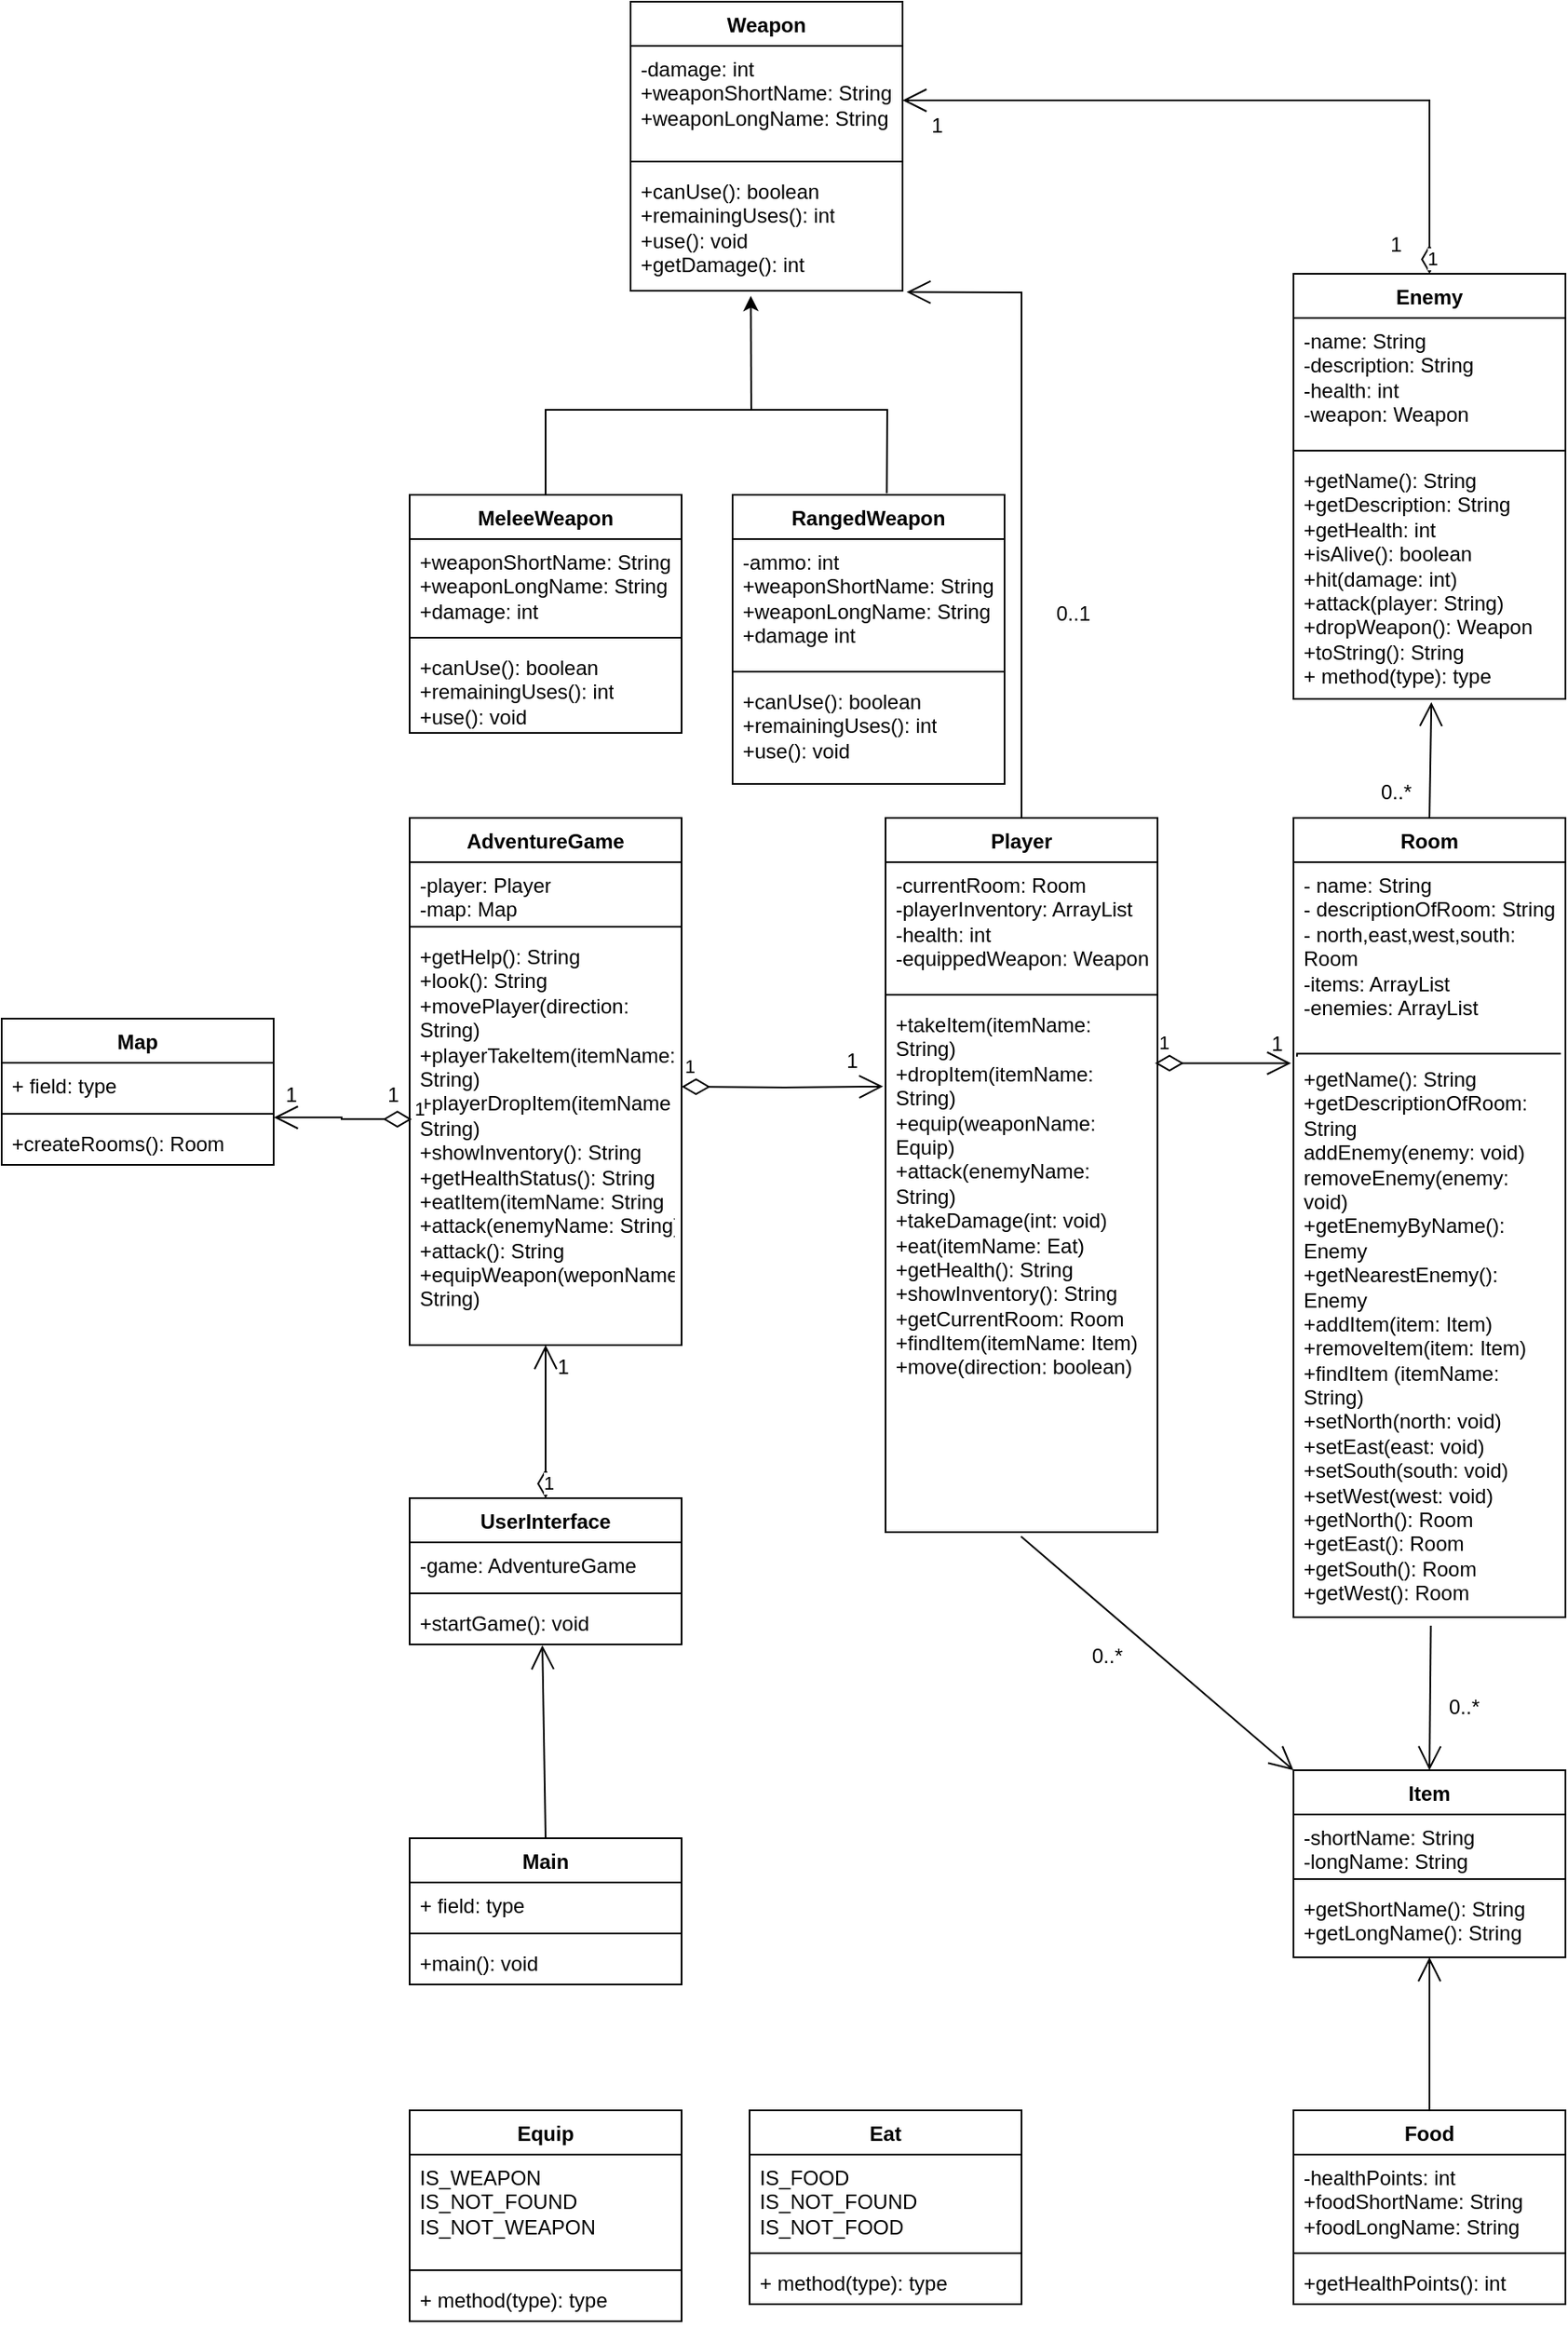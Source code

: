 <mxfile version="24.7.17">
  <diagram id="C5RBs43oDa-KdzZeNtuy" name="Page-1">
    <mxGraphModel dx="2227" dy="1922" grid="1" gridSize="10" guides="1" tooltips="1" connect="1" arrows="1" fold="1" page="1" pageScale="1" pageWidth="827" pageHeight="1169" math="0" shadow="0">
      <root>
        <mxCell id="WIyWlLk6GJQsqaUBKTNV-0" />
        <mxCell id="WIyWlLk6GJQsqaUBKTNV-1" parent="WIyWlLk6GJQsqaUBKTNV-0" />
        <mxCell id="xr-yjnaQC8I_60kMwEoU-0" value="AdventureGame" style="swimlane;fontStyle=1;align=center;verticalAlign=top;childLayout=stackLayout;horizontal=1;startSize=26;horizontalStack=0;resizeParent=1;resizeParentMax=0;resizeLast=0;collapsible=1;marginBottom=0;whiteSpace=wrap;html=1;" vertex="1" parent="WIyWlLk6GJQsqaUBKTNV-1">
          <mxGeometry x="80" y="360" width="160" height="310" as="geometry" />
        </mxCell>
        <mxCell id="xr-yjnaQC8I_60kMwEoU-1" value="-player: Player&lt;div&gt;-map: Map&lt;/div&gt;" style="text;strokeColor=none;fillColor=none;align=left;verticalAlign=top;spacingLeft=4;spacingRight=4;overflow=hidden;rotatable=0;points=[[0,0.5],[1,0.5]];portConstraint=eastwest;whiteSpace=wrap;html=1;" vertex="1" parent="xr-yjnaQC8I_60kMwEoU-0">
          <mxGeometry y="26" width="160" height="34" as="geometry" />
        </mxCell>
        <mxCell id="xr-yjnaQC8I_60kMwEoU-2" value="" style="line;strokeWidth=1;fillColor=none;align=left;verticalAlign=middle;spacingTop=-1;spacingLeft=3;spacingRight=3;rotatable=0;labelPosition=right;points=[];portConstraint=eastwest;strokeColor=inherit;" vertex="1" parent="xr-yjnaQC8I_60kMwEoU-0">
          <mxGeometry y="60" width="160" height="8" as="geometry" />
        </mxCell>
        <mxCell id="xr-yjnaQC8I_60kMwEoU-3" value="+getHelp(): String&lt;div&gt;+look(): String&lt;/div&gt;&lt;div&gt;+movePlayer(direction: String)&lt;/div&gt;&lt;div&gt;+playerTakeItem(itemName: String)&lt;/div&gt;&lt;div&gt;+playerDropItem(itemName String)&lt;/div&gt;&lt;div&gt;+showInventory(): String&lt;/div&gt;&lt;div&gt;+getHealthStatus(): String&lt;/div&gt;&lt;div&gt;+eatItem(itemName: String&lt;/div&gt;&lt;div&gt;+attack(enemyName: String)&lt;/div&gt;&lt;div&gt;+attack(): String&lt;/div&gt;&lt;div&gt;+equipWeapon(weponName: String)&lt;/div&gt;" style="text;strokeColor=none;fillColor=none;align=left;verticalAlign=top;spacingLeft=4;spacingRight=4;overflow=hidden;rotatable=0;points=[[0,0.5],[1,0.5]];portConstraint=eastwest;whiteSpace=wrap;html=1;" vertex="1" parent="xr-yjnaQC8I_60kMwEoU-0">
          <mxGeometry y="68" width="160" height="242" as="geometry" />
        </mxCell>
        <mxCell id="xr-yjnaQC8I_60kMwEoU-4" value="Player" style="swimlane;fontStyle=1;align=center;verticalAlign=top;childLayout=stackLayout;horizontal=1;startSize=26;horizontalStack=0;resizeParent=1;resizeParentMax=0;resizeLast=0;collapsible=1;marginBottom=0;whiteSpace=wrap;html=1;" vertex="1" parent="WIyWlLk6GJQsqaUBKTNV-1">
          <mxGeometry x="360" y="360" width="160" height="420" as="geometry" />
        </mxCell>
        <mxCell id="xr-yjnaQC8I_60kMwEoU-5" value="-currentRoom: Room&lt;div&gt;-playerInventory: ArrayList&lt;/div&gt;&lt;div&gt;-health: int&lt;/div&gt;&lt;div&gt;-equippedWeapon: Weapon&lt;/div&gt;" style="text;strokeColor=none;fillColor=none;align=left;verticalAlign=top;spacingLeft=4;spacingRight=4;overflow=hidden;rotatable=0;points=[[0,0.5],[1,0.5]];portConstraint=eastwest;whiteSpace=wrap;html=1;" vertex="1" parent="xr-yjnaQC8I_60kMwEoU-4">
          <mxGeometry y="26" width="160" height="74" as="geometry" />
        </mxCell>
        <mxCell id="xr-yjnaQC8I_60kMwEoU-6" value="" style="line;strokeWidth=1;fillColor=none;align=left;verticalAlign=middle;spacingTop=-1;spacingLeft=3;spacingRight=3;rotatable=0;labelPosition=right;points=[];portConstraint=eastwest;strokeColor=inherit;" vertex="1" parent="xr-yjnaQC8I_60kMwEoU-4">
          <mxGeometry y="100" width="160" height="8" as="geometry" />
        </mxCell>
        <mxCell id="xr-yjnaQC8I_60kMwEoU-7" value="+takeItem(itemName: String)&lt;div&gt;+dropItem(itemName: String)&lt;/div&gt;&lt;div&gt;+equip(weaponName: Equip)&lt;/div&gt;&lt;div&gt;+attack(enemyName: String)&lt;/div&gt;&lt;div&gt;+takeDamage(int: void)&lt;/div&gt;&lt;div&gt;+eat(itemName: Eat)&lt;/div&gt;&lt;div&gt;+getHealth(): String&lt;/div&gt;&lt;div&gt;+showInventory(): String&lt;/div&gt;&lt;div&gt;+getCurrentRoom: Room&lt;/div&gt;&lt;div&gt;+findItem(itemName: Item)&lt;/div&gt;&lt;div&gt;+move(direction: boolean)&lt;/div&gt;&lt;div&gt;&lt;br&gt;&lt;/div&gt;" style="text;strokeColor=none;fillColor=none;align=left;verticalAlign=top;spacingLeft=4;spacingRight=4;overflow=hidden;rotatable=0;points=[[0,0.5],[1,0.5]];portConstraint=eastwest;whiteSpace=wrap;html=1;" vertex="1" parent="xr-yjnaQC8I_60kMwEoU-4">
          <mxGeometry y="108" width="160" height="312" as="geometry" />
        </mxCell>
        <mxCell id="xr-yjnaQC8I_60kMwEoU-9" value="Room" style="swimlane;fontStyle=1;align=center;verticalAlign=top;childLayout=stackLayout;horizontal=1;startSize=26;horizontalStack=0;resizeParent=1;resizeParentMax=0;resizeLast=0;collapsible=1;marginBottom=0;whiteSpace=wrap;html=1;" vertex="1" parent="WIyWlLk6GJQsqaUBKTNV-1">
          <mxGeometry x="600" y="360" width="160" height="470" as="geometry" />
        </mxCell>
        <mxCell id="xr-yjnaQC8I_60kMwEoU-10" value="&lt;div&gt;- name: String&lt;/div&gt;&lt;div&gt;- descriptionOfRoom: String&lt;/div&gt;&lt;div&gt;- north,east,west,south: Room&lt;/div&gt;&lt;div&gt;-items: ArrayList&lt;/div&gt;&lt;div&gt;-enemies: ArrayList&lt;/div&gt;" style="text;strokeColor=none;fillColor=none;align=left;verticalAlign=top;spacingLeft=4;spacingRight=4;overflow=hidden;rotatable=0;points=[[0,0.5],[1,0.5]];portConstraint=eastwest;whiteSpace=wrap;html=1;" vertex="1" parent="xr-yjnaQC8I_60kMwEoU-9">
          <mxGeometry y="26" width="160" height="114" as="geometry" />
        </mxCell>
        <mxCell id="xr-yjnaQC8I_60kMwEoU-11" value="" style="line;strokeWidth=1;fillColor=none;align=left;verticalAlign=middle;spacingTop=-1;spacingLeft=3;spacingRight=3;rotatable=0;labelPosition=right;points=[];portConstraint=eastwest;strokeColor=inherit;" vertex="1" parent="xr-yjnaQC8I_60kMwEoU-9">
          <mxGeometry y="140" width="160" as="geometry" />
        </mxCell>
        <mxCell id="xr-yjnaQC8I_60kMwEoU-12" value="&lt;div&gt;+getName(): String&lt;/div&gt;&lt;div&gt;+getDescriptionOfRoom: String&lt;/div&gt;&lt;div&gt;addEnemy(enemy: void)&lt;/div&gt;&lt;div&gt;removeEnemy(enemy: void)&lt;/div&gt;&lt;div&gt;+getEnemyByName(): Enemy&lt;/div&gt;&lt;div&gt;+getNearestEnemy(): Enemy&lt;/div&gt;&lt;div&gt;+addItem(item: Item)&lt;/div&gt;&lt;div&gt;+removeItem(item: Item)&lt;/div&gt;&lt;div&gt;+findItem (itemName: String)&lt;/div&gt;&lt;div&gt;+setNorth(north: void)&lt;/div&gt;&lt;div&gt;+setEast(east: void)&lt;/div&gt;&lt;div&gt;+setSouth(south: void)&lt;/div&gt;&lt;div&gt;+setWest(west: void)&lt;/div&gt;&lt;div&gt;+getNorth(): Room&lt;/div&gt;&lt;div&gt;+getEast(): Room&lt;/div&gt;&lt;div&gt;+getSouth(): Room&lt;/div&gt;&lt;div&gt;+getWest(): Room&lt;/div&gt;" style="text;strokeColor=none;fillColor=none;align=left;verticalAlign=top;spacingLeft=4;spacingRight=4;overflow=hidden;rotatable=0;points=[[0,0.5],[1,0.5]];portConstraint=eastwest;whiteSpace=wrap;html=1;" vertex="1" parent="xr-yjnaQC8I_60kMwEoU-9">
          <mxGeometry y="140" width="160" height="330" as="geometry" />
        </mxCell>
        <mxCell id="xr-yjnaQC8I_60kMwEoU-14" value="" style="endArrow=none;html=1;edgeStyle=orthogonalEdgeStyle;rounded=0;entryX=0.983;entryY=0.988;entryDx=0;entryDy=0;entryPerimeter=0;exitX=0.013;exitY=0.001;exitDx=0;exitDy=0;exitPerimeter=0;" edge="1" parent="xr-yjnaQC8I_60kMwEoU-9" source="xr-yjnaQC8I_60kMwEoU-12" target="xr-yjnaQC8I_60kMwEoU-10">
          <mxGeometry relative="1" as="geometry">
            <mxPoint x="-50" y="190" as="sourcePoint" />
            <mxPoint x="110" y="190" as="targetPoint" />
            <Array as="points">
              <mxPoint x="2" y="139" />
            </Array>
          </mxGeometry>
        </mxCell>
        <mxCell id="xr-yjnaQC8I_60kMwEoU-17" value="Enemy" style="swimlane;fontStyle=1;align=center;verticalAlign=top;childLayout=stackLayout;horizontal=1;startSize=26;horizontalStack=0;resizeParent=1;resizeParentMax=0;resizeLast=0;collapsible=1;marginBottom=0;whiteSpace=wrap;html=1;" vertex="1" parent="WIyWlLk6GJQsqaUBKTNV-1">
          <mxGeometry x="600" y="40" width="160" height="250" as="geometry" />
        </mxCell>
        <mxCell id="xr-yjnaQC8I_60kMwEoU-18" value="&lt;div&gt;-name: String&lt;/div&gt;&lt;div&gt;-description: String&lt;/div&gt;&lt;div&gt;-health: int&lt;/div&gt;&lt;div&gt;-weapon: Weapon&lt;/div&gt;" style="text;strokeColor=none;fillColor=none;align=left;verticalAlign=top;spacingLeft=4;spacingRight=4;overflow=hidden;rotatable=0;points=[[0,0.5],[1,0.5]];portConstraint=eastwest;whiteSpace=wrap;html=1;" vertex="1" parent="xr-yjnaQC8I_60kMwEoU-17">
          <mxGeometry y="26" width="160" height="74" as="geometry" />
        </mxCell>
        <mxCell id="xr-yjnaQC8I_60kMwEoU-19" value="" style="line;strokeWidth=1;fillColor=none;align=left;verticalAlign=middle;spacingTop=-1;spacingLeft=3;spacingRight=3;rotatable=0;labelPosition=right;points=[];portConstraint=eastwest;strokeColor=inherit;" vertex="1" parent="xr-yjnaQC8I_60kMwEoU-17">
          <mxGeometry y="100" width="160" height="8" as="geometry" />
        </mxCell>
        <mxCell id="xr-yjnaQC8I_60kMwEoU-20" value="&lt;div&gt;+getName(): String&lt;/div&gt;&lt;div&gt;+getDescription: String&lt;/div&gt;&lt;div&gt;+getHealth: int&lt;/div&gt;&lt;div&gt;+isAlive(): boolean&lt;/div&gt;&lt;div&gt;+hit(damage: int)&lt;/div&gt;&lt;div&gt;+attack(player: String)&lt;/div&gt;&lt;div&gt;+dropWeapon(): Weapon&lt;/div&gt;&lt;div&gt;+toString(): String&lt;/div&gt;+ method(type): type" style="text;strokeColor=none;fillColor=none;align=left;verticalAlign=top;spacingLeft=4;spacingRight=4;overflow=hidden;rotatable=0;points=[[0,0.5],[1,0.5]];portConstraint=eastwest;whiteSpace=wrap;html=1;" vertex="1" parent="xr-yjnaQC8I_60kMwEoU-17">
          <mxGeometry y="108" width="160" height="142" as="geometry" />
        </mxCell>
        <mxCell id="xr-yjnaQC8I_60kMwEoU-21" value="Weapon" style="swimlane;fontStyle=1;align=center;verticalAlign=top;childLayout=stackLayout;horizontal=1;startSize=26;horizontalStack=0;resizeParent=1;resizeParentMax=0;resizeLast=0;collapsible=1;marginBottom=0;whiteSpace=wrap;html=1;" vertex="1" parent="WIyWlLk6GJQsqaUBKTNV-1">
          <mxGeometry x="210" y="-120" width="160" height="170" as="geometry" />
        </mxCell>
        <mxCell id="xr-yjnaQC8I_60kMwEoU-22" value="&lt;div&gt;-damage: int&lt;/div&gt;&lt;div&gt;+weaponShortName: String&lt;/div&gt;&lt;div&gt;+weaponLongName: String&lt;/div&gt;" style="text;strokeColor=none;fillColor=none;align=left;verticalAlign=top;spacingLeft=4;spacingRight=4;overflow=hidden;rotatable=0;points=[[0,0.5],[1,0.5]];portConstraint=eastwest;whiteSpace=wrap;html=1;" vertex="1" parent="xr-yjnaQC8I_60kMwEoU-21">
          <mxGeometry y="26" width="160" height="64" as="geometry" />
        </mxCell>
        <mxCell id="xr-yjnaQC8I_60kMwEoU-23" value="" style="line;strokeWidth=1;fillColor=none;align=left;verticalAlign=middle;spacingTop=-1;spacingLeft=3;spacingRight=3;rotatable=0;labelPosition=right;points=[];portConstraint=eastwest;strokeColor=inherit;" vertex="1" parent="xr-yjnaQC8I_60kMwEoU-21">
          <mxGeometry y="90" width="160" height="8" as="geometry" />
        </mxCell>
        <mxCell id="xr-yjnaQC8I_60kMwEoU-24" value="&lt;div&gt;+canUse(): boolean&lt;/div&gt;&lt;div&gt;+remainingUses(): int&lt;/div&gt;&lt;div&gt;+use(): void&lt;/div&gt;&lt;div&gt;+getDamage(): int&lt;/div&gt;" style="text;strokeColor=none;fillColor=none;align=left;verticalAlign=top;spacingLeft=4;spacingRight=4;overflow=hidden;rotatable=0;points=[[0,0.5],[1,0.5]];portConstraint=eastwest;whiteSpace=wrap;html=1;" vertex="1" parent="xr-yjnaQC8I_60kMwEoU-21">
          <mxGeometry y="98" width="160" height="72" as="geometry" />
        </mxCell>
        <mxCell id="xr-yjnaQC8I_60kMwEoU-25" value="MeleeWeapon" style="swimlane;fontStyle=1;align=center;verticalAlign=top;childLayout=stackLayout;horizontal=1;startSize=26;horizontalStack=0;resizeParent=1;resizeParentMax=0;resizeLast=0;collapsible=1;marginBottom=0;whiteSpace=wrap;html=1;" vertex="1" parent="WIyWlLk6GJQsqaUBKTNV-1">
          <mxGeometry x="80" y="170" width="160" height="140" as="geometry" />
        </mxCell>
        <mxCell id="xr-yjnaQC8I_60kMwEoU-26" value="+weaponShortName: String&lt;div&gt;+weaponLongName: String&lt;/div&gt;&lt;div&gt;+damage: int&lt;/div&gt;&lt;div&gt;&lt;br&gt;&lt;/div&gt;" style="text;strokeColor=none;fillColor=none;align=left;verticalAlign=top;spacingLeft=4;spacingRight=4;overflow=hidden;rotatable=0;points=[[0,0.5],[1,0.5]];portConstraint=eastwest;whiteSpace=wrap;html=1;" vertex="1" parent="xr-yjnaQC8I_60kMwEoU-25">
          <mxGeometry y="26" width="160" height="54" as="geometry" />
        </mxCell>
        <mxCell id="xr-yjnaQC8I_60kMwEoU-27" value="" style="line;strokeWidth=1;fillColor=none;align=left;verticalAlign=middle;spacingTop=-1;spacingLeft=3;spacingRight=3;rotatable=0;labelPosition=right;points=[];portConstraint=eastwest;strokeColor=inherit;" vertex="1" parent="xr-yjnaQC8I_60kMwEoU-25">
          <mxGeometry y="80" width="160" height="8" as="geometry" />
        </mxCell>
        <mxCell id="xr-yjnaQC8I_60kMwEoU-28" value="+canUse(): boolean&lt;div&gt;+remainingUses(): int&lt;/div&gt;&lt;div&gt;+use(): void&lt;/div&gt;" style="text;strokeColor=none;fillColor=none;align=left;verticalAlign=top;spacingLeft=4;spacingRight=4;overflow=hidden;rotatable=0;points=[[0,0.5],[1,0.5]];portConstraint=eastwest;whiteSpace=wrap;html=1;" vertex="1" parent="xr-yjnaQC8I_60kMwEoU-25">
          <mxGeometry y="88" width="160" height="52" as="geometry" />
        </mxCell>
        <mxCell id="xr-yjnaQC8I_60kMwEoU-29" value="RangedWeapon" style="swimlane;fontStyle=1;align=center;verticalAlign=top;childLayout=stackLayout;horizontal=1;startSize=26;horizontalStack=0;resizeParent=1;resizeParentMax=0;resizeLast=0;collapsible=1;marginBottom=0;whiteSpace=wrap;html=1;" vertex="1" parent="WIyWlLk6GJQsqaUBKTNV-1">
          <mxGeometry x="270" y="170" width="160" height="170" as="geometry" />
        </mxCell>
        <mxCell id="xr-yjnaQC8I_60kMwEoU-30" value="-ammo: int&lt;div&gt;+weaponShortName: String&lt;/div&gt;&lt;div&gt;+weaponLongName: String&lt;/div&gt;&lt;div&gt;+damage int&lt;/div&gt;" style="text;strokeColor=none;fillColor=none;align=left;verticalAlign=top;spacingLeft=4;spacingRight=4;overflow=hidden;rotatable=0;points=[[0,0.5],[1,0.5]];portConstraint=eastwest;whiteSpace=wrap;html=1;" vertex="1" parent="xr-yjnaQC8I_60kMwEoU-29">
          <mxGeometry y="26" width="160" height="74" as="geometry" />
        </mxCell>
        <mxCell id="xr-yjnaQC8I_60kMwEoU-31" value="" style="line;strokeWidth=1;fillColor=none;align=left;verticalAlign=middle;spacingTop=-1;spacingLeft=3;spacingRight=3;rotatable=0;labelPosition=right;points=[];portConstraint=eastwest;strokeColor=inherit;" vertex="1" parent="xr-yjnaQC8I_60kMwEoU-29">
          <mxGeometry y="100" width="160" height="8" as="geometry" />
        </mxCell>
        <mxCell id="xr-yjnaQC8I_60kMwEoU-32" value="+canUse(): boolean&lt;div&gt;+remainingUses(): int&lt;/div&gt;&lt;div&gt;+use(): void&lt;/div&gt;" style="text;strokeColor=none;fillColor=none;align=left;verticalAlign=top;spacingLeft=4;spacingRight=4;overflow=hidden;rotatable=0;points=[[0,0.5],[1,0.5]];portConstraint=eastwest;whiteSpace=wrap;html=1;" vertex="1" parent="xr-yjnaQC8I_60kMwEoU-29">
          <mxGeometry y="108" width="160" height="62" as="geometry" />
        </mxCell>
        <mxCell id="xr-yjnaQC8I_60kMwEoU-33" value="Item" style="swimlane;fontStyle=1;align=center;verticalAlign=top;childLayout=stackLayout;horizontal=1;startSize=26;horizontalStack=0;resizeParent=1;resizeParentMax=0;resizeLast=0;collapsible=1;marginBottom=0;whiteSpace=wrap;html=1;" vertex="1" parent="WIyWlLk6GJQsqaUBKTNV-1">
          <mxGeometry x="600" y="920" width="160" height="110" as="geometry" />
        </mxCell>
        <mxCell id="xr-yjnaQC8I_60kMwEoU-34" value="-shortName: String&lt;div&gt;-longName: String&lt;/div&gt;" style="text;strokeColor=none;fillColor=none;align=left;verticalAlign=top;spacingLeft=4;spacingRight=4;overflow=hidden;rotatable=0;points=[[0,0.5],[1,0.5]];portConstraint=eastwest;whiteSpace=wrap;html=1;" vertex="1" parent="xr-yjnaQC8I_60kMwEoU-33">
          <mxGeometry y="26" width="160" height="34" as="geometry" />
        </mxCell>
        <mxCell id="xr-yjnaQC8I_60kMwEoU-35" value="" style="line;strokeWidth=1;fillColor=none;align=left;verticalAlign=middle;spacingTop=-1;spacingLeft=3;spacingRight=3;rotatable=0;labelPosition=right;points=[];portConstraint=eastwest;strokeColor=inherit;" vertex="1" parent="xr-yjnaQC8I_60kMwEoU-33">
          <mxGeometry y="60" width="160" height="8" as="geometry" />
        </mxCell>
        <mxCell id="xr-yjnaQC8I_60kMwEoU-36" value="+getShortName(): String&lt;div&gt;+getLongName(): String&lt;/div&gt;" style="text;strokeColor=none;fillColor=none;align=left;verticalAlign=top;spacingLeft=4;spacingRight=4;overflow=hidden;rotatable=0;points=[[0,0.5],[1,0.5]];portConstraint=eastwest;whiteSpace=wrap;html=1;" vertex="1" parent="xr-yjnaQC8I_60kMwEoU-33">
          <mxGeometry y="68" width="160" height="42" as="geometry" />
        </mxCell>
        <mxCell id="xr-yjnaQC8I_60kMwEoU-37" value="UserInterface" style="swimlane;fontStyle=1;align=center;verticalAlign=top;childLayout=stackLayout;horizontal=1;startSize=26;horizontalStack=0;resizeParent=1;resizeParentMax=0;resizeLast=0;collapsible=1;marginBottom=0;whiteSpace=wrap;html=1;" vertex="1" parent="WIyWlLk6GJQsqaUBKTNV-1">
          <mxGeometry x="80" y="760" width="160" height="86" as="geometry" />
        </mxCell>
        <mxCell id="xr-yjnaQC8I_60kMwEoU-38" value="-game: AdventureGame" style="text;strokeColor=none;fillColor=none;align=left;verticalAlign=top;spacingLeft=4;spacingRight=4;overflow=hidden;rotatable=0;points=[[0,0.5],[1,0.5]];portConstraint=eastwest;whiteSpace=wrap;html=1;" vertex="1" parent="xr-yjnaQC8I_60kMwEoU-37">
          <mxGeometry y="26" width="160" height="26" as="geometry" />
        </mxCell>
        <mxCell id="xr-yjnaQC8I_60kMwEoU-39" value="" style="line;strokeWidth=1;fillColor=none;align=left;verticalAlign=middle;spacingTop=-1;spacingLeft=3;spacingRight=3;rotatable=0;labelPosition=right;points=[];portConstraint=eastwest;strokeColor=inherit;" vertex="1" parent="xr-yjnaQC8I_60kMwEoU-37">
          <mxGeometry y="52" width="160" height="8" as="geometry" />
        </mxCell>
        <mxCell id="xr-yjnaQC8I_60kMwEoU-40" value="+startGame(): void&lt;div&gt;&lt;br&gt;&lt;/div&gt;" style="text;strokeColor=none;fillColor=none;align=left;verticalAlign=top;spacingLeft=4;spacingRight=4;overflow=hidden;rotatable=0;points=[[0,0.5],[1,0.5]];portConstraint=eastwest;whiteSpace=wrap;html=1;" vertex="1" parent="xr-yjnaQC8I_60kMwEoU-37">
          <mxGeometry y="60" width="160" height="26" as="geometry" />
        </mxCell>
        <mxCell id="xr-yjnaQC8I_60kMwEoU-41" value="Main" style="swimlane;fontStyle=1;align=center;verticalAlign=top;childLayout=stackLayout;horizontal=1;startSize=26;horizontalStack=0;resizeParent=1;resizeParentMax=0;resizeLast=0;collapsible=1;marginBottom=0;whiteSpace=wrap;html=1;" vertex="1" parent="WIyWlLk6GJQsqaUBKTNV-1">
          <mxGeometry x="80" y="960" width="160" height="86" as="geometry" />
        </mxCell>
        <mxCell id="xr-yjnaQC8I_60kMwEoU-42" value="+ field: type" style="text;strokeColor=none;fillColor=none;align=left;verticalAlign=top;spacingLeft=4;spacingRight=4;overflow=hidden;rotatable=0;points=[[0,0.5],[1,0.5]];portConstraint=eastwest;whiteSpace=wrap;html=1;" vertex="1" parent="xr-yjnaQC8I_60kMwEoU-41">
          <mxGeometry y="26" width="160" height="26" as="geometry" />
        </mxCell>
        <mxCell id="xr-yjnaQC8I_60kMwEoU-43" value="" style="line;strokeWidth=1;fillColor=none;align=left;verticalAlign=middle;spacingTop=-1;spacingLeft=3;spacingRight=3;rotatable=0;labelPosition=right;points=[];portConstraint=eastwest;strokeColor=inherit;" vertex="1" parent="xr-yjnaQC8I_60kMwEoU-41">
          <mxGeometry y="52" width="160" height="8" as="geometry" />
        </mxCell>
        <mxCell id="xr-yjnaQC8I_60kMwEoU-44" value="+main(): void" style="text;strokeColor=none;fillColor=none;align=left;verticalAlign=top;spacingLeft=4;spacingRight=4;overflow=hidden;rotatable=0;points=[[0,0.5],[1,0.5]];portConstraint=eastwest;whiteSpace=wrap;html=1;" vertex="1" parent="xr-yjnaQC8I_60kMwEoU-41">
          <mxGeometry y="60" width="160" height="26" as="geometry" />
        </mxCell>
        <mxCell id="xr-yjnaQC8I_60kMwEoU-45" value="Map" style="swimlane;fontStyle=1;align=center;verticalAlign=top;childLayout=stackLayout;horizontal=1;startSize=26;horizontalStack=0;resizeParent=1;resizeParentMax=0;resizeLast=0;collapsible=1;marginBottom=0;whiteSpace=wrap;html=1;" vertex="1" parent="WIyWlLk6GJQsqaUBKTNV-1">
          <mxGeometry x="-160" y="478" width="160" height="86" as="geometry" />
        </mxCell>
        <mxCell id="xr-yjnaQC8I_60kMwEoU-46" value="+ field: type" style="text;strokeColor=none;fillColor=none;align=left;verticalAlign=top;spacingLeft=4;spacingRight=4;overflow=hidden;rotatable=0;points=[[0,0.5],[1,0.5]];portConstraint=eastwest;whiteSpace=wrap;html=1;" vertex="1" parent="xr-yjnaQC8I_60kMwEoU-45">
          <mxGeometry y="26" width="160" height="26" as="geometry" />
        </mxCell>
        <mxCell id="xr-yjnaQC8I_60kMwEoU-47" value="" style="line;strokeWidth=1;fillColor=none;align=left;verticalAlign=middle;spacingTop=-1;spacingLeft=3;spacingRight=3;rotatable=0;labelPosition=right;points=[];portConstraint=eastwest;strokeColor=inherit;" vertex="1" parent="xr-yjnaQC8I_60kMwEoU-45">
          <mxGeometry y="52" width="160" height="8" as="geometry" />
        </mxCell>
        <mxCell id="xr-yjnaQC8I_60kMwEoU-48" value="+createRooms(): Room" style="text;strokeColor=none;fillColor=none;align=left;verticalAlign=top;spacingLeft=4;spacingRight=4;overflow=hidden;rotatable=0;points=[[0,0.5],[1,0.5]];portConstraint=eastwest;whiteSpace=wrap;html=1;" vertex="1" parent="xr-yjnaQC8I_60kMwEoU-45">
          <mxGeometry y="60" width="160" height="26" as="geometry" />
        </mxCell>
        <mxCell id="xr-yjnaQC8I_60kMwEoU-49" value="Food" style="swimlane;fontStyle=1;align=center;verticalAlign=top;childLayout=stackLayout;horizontal=1;startSize=26;horizontalStack=0;resizeParent=1;resizeParentMax=0;resizeLast=0;collapsible=1;marginBottom=0;whiteSpace=wrap;html=1;" vertex="1" parent="WIyWlLk6GJQsqaUBKTNV-1">
          <mxGeometry x="600" y="1120" width="160" height="114" as="geometry" />
        </mxCell>
        <mxCell id="xr-yjnaQC8I_60kMwEoU-50" value="-healthPoints: int&lt;div&gt;+foodShortName: String&lt;/div&gt;&lt;div&gt;+foodLongName: String&lt;/div&gt;" style="text;strokeColor=none;fillColor=none;align=left;verticalAlign=top;spacingLeft=4;spacingRight=4;overflow=hidden;rotatable=0;points=[[0,0.5],[1,0.5]];portConstraint=eastwest;whiteSpace=wrap;html=1;" vertex="1" parent="xr-yjnaQC8I_60kMwEoU-49">
          <mxGeometry y="26" width="160" height="54" as="geometry" />
        </mxCell>
        <mxCell id="xr-yjnaQC8I_60kMwEoU-51" value="" style="line;strokeWidth=1;fillColor=none;align=left;verticalAlign=middle;spacingTop=-1;spacingLeft=3;spacingRight=3;rotatable=0;labelPosition=right;points=[];portConstraint=eastwest;strokeColor=inherit;" vertex="1" parent="xr-yjnaQC8I_60kMwEoU-49">
          <mxGeometry y="80" width="160" height="8" as="geometry" />
        </mxCell>
        <mxCell id="xr-yjnaQC8I_60kMwEoU-52" value="+getHealthPoints(): int" style="text;strokeColor=none;fillColor=none;align=left;verticalAlign=top;spacingLeft=4;spacingRight=4;overflow=hidden;rotatable=0;points=[[0,0.5],[1,0.5]];portConstraint=eastwest;whiteSpace=wrap;html=1;" vertex="1" parent="xr-yjnaQC8I_60kMwEoU-49">
          <mxGeometry y="88" width="160" height="26" as="geometry" />
        </mxCell>
        <mxCell id="xr-yjnaQC8I_60kMwEoU-57" value="" style="endArrow=open;endFill=1;endSize=12;html=1;rounded=0;entryX=0.507;entryY=1.013;entryDx=0;entryDy=0;entryPerimeter=0;exitX=0.5;exitY=0;exitDx=0;exitDy=0;" edge="1" parent="WIyWlLk6GJQsqaUBKTNV-1" source="xr-yjnaQC8I_60kMwEoU-9" target="xr-yjnaQC8I_60kMwEoU-20">
          <mxGeometry width="160" relative="1" as="geometry">
            <mxPoint x="450" y="570" as="sourcePoint" />
            <mxPoint x="610" y="570" as="targetPoint" />
          </mxGeometry>
        </mxCell>
        <mxCell id="xr-yjnaQC8I_60kMwEoU-58" value="0..*" style="text;html=1;align=center;verticalAlign=middle;resizable=0;points=[];autosize=1;strokeColor=none;fillColor=none;" vertex="1" parent="WIyWlLk6GJQsqaUBKTNV-1">
          <mxGeometry x="640" y="330" width="40" height="30" as="geometry" />
        </mxCell>
        <mxCell id="xr-yjnaQC8I_60kMwEoU-64" value="0..*" style="text;html=1;align=center;verticalAlign=middle;resizable=0;points=[];autosize=1;strokeColor=none;fillColor=none;" vertex="1" parent="WIyWlLk6GJQsqaUBKTNV-1">
          <mxGeometry x="680" y="868" width="40" height="30" as="geometry" />
        </mxCell>
        <mxCell id="xr-yjnaQC8I_60kMwEoU-68" value="" style="endArrow=open;endFill=1;endSize=12;html=1;rounded=0;exitX=0.5;exitY=0;exitDx=0;exitDy=0;entryX=1.015;entryY=1.011;entryDx=0;entryDy=0;entryPerimeter=0;" edge="1" parent="WIyWlLk6GJQsqaUBKTNV-1" source="xr-yjnaQC8I_60kMwEoU-4" target="xr-yjnaQC8I_60kMwEoU-24">
          <mxGeometry width="160" relative="1" as="geometry">
            <mxPoint x="480" y="310" as="sourcePoint" />
            <mxPoint x="530" y="340" as="targetPoint" />
            <Array as="points">
              <mxPoint x="440" y="51" />
            </Array>
          </mxGeometry>
        </mxCell>
        <mxCell id="xr-yjnaQC8I_60kMwEoU-71" value="" style="endArrow=open;endFill=1;endSize=12;html=1;rounded=0;entryX=0;entryY=0;entryDx=0;entryDy=0;exitX=0.498;exitY=1.008;exitDx=0;exitDy=0;exitPerimeter=0;" edge="1" parent="WIyWlLk6GJQsqaUBKTNV-1" source="xr-yjnaQC8I_60kMwEoU-7" target="xr-yjnaQC8I_60kMwEoU-33">
          <mxGeometry width="160" relative="1" as="geometry">
            <mxPoint x="230" y="850" as="sourcePoint" />
            <mxPoint x="390" y="850" as="targetPoint" />
          </mxGeometry>
        </mxCell>
        <mxCell id="xr-yjnaQC8I_60kMwEoU-72" value="" style="endArrow=open;endFill=1;endSize=12;html=1;rounded=0;exitX=0.5;exitY=0;exitDx=0;exitDy=0;entryX=0.5;entryY=1;entryDx=0;entryDy=0;entryPerimeter=0;" edge="1" parent="WIyWlLk6GJQsqaUBKTNV-1" source="xr-yjnaQC8I_60kMwEoU-49" target="xr-yjnaQC8I_60kMwEoU-36">
          <mxGeometry width="160" relative="1" as="geometry">
            <mxPoint x="230" y="1030" as="sourcePoint" />
            <mxPoint x="530" y="1320" as="targetPoint" />
          </mxGeometry>
        </mxCell>
        <mxCell id="xr-yjnaQC8I_60kMwEoU-73" value="0..1" style="text;html=1;align=center;verticalAlign=middle;resizable=0;points=[];autosize=1;strokeColor=none;fillColor=none;" vertex="1" parent="WIyWlLk6GJQsqaUBKTNV-1">
          <mxGeometry x="450" y="225" width="40" height="30" as="geometry" />
        </mxCell>
        <mxCell id="xr-yjnaQC8I_60kMwEoU-74" value="0..*" style="text;html=1;align=center;verticalAlign=middle;resizable=0;points=[];autosize=1;strokeColor=none;fillColor=none;" vertex="1" parent="WIyWlLk6GJQsqaUBKTNV-1">
          <mxGeometry x="470" y="838" width="40" height="30" as="geometry" />
        </mxCell>
        <mxCell id="xr-yjnaQC8I_60kMwEoU-76" value="" style="endArrow=open;endFill=1;endSize=12;html=1;rounded=0;exitX=0.5;exitY=0;exitDx=0;exitDy=0;entryX=0.488;entryY=1.021;entryDx=0;entryDy=0;entryPerimeter=0;" edge="1" parent="WIyWlLk6GJQsqaUBKTNV-1" source="xr-yjnaQC8I_60kMwEoU-41" target="xr-yjnaQC8I_60kMwEoU-40">
          <mxGeometry width="160" relative="1" as="geometry">
            <mxPoint x="230" y="970" as="sourcePoint" />
            <mxPoint x="390" y="970" as="targetPoint" />
          </mxGeometry>
        </mxCell>
        <mxCell id="xr-yjnaQC8I_60kMwEoU-77" value="Equip" style="swimlane;fontStyle=1;align=center;verticalAlign=top;childLayout=stackLayout;horizontal=1;startSize=26;horizontalStack=0;resizeParent=1;resizeParentMax=0;resizeLast=0;collapsible=1;marginBottom=0;whiteSpace=wrap;html=1;" vertex="1" parent="WIyWlLk6GJQsqaUBKTNV-1">
          <mxGeometry x="80" y="1120" width="160" height="124" as="geometry" />
        </mxCell>
        <mxCell id="xr-yjnaQC8I_60kMwEoU-78" value="IS_WEAPON&lt;div&gt;IS_NOT_FOUND&lt;/div&gt;&lt;div&gt;IS_NOT_WEAPON&lt;/div&gt;" style="text;strokeColor=none;fillColor=none;align=left;verticalAlign=top;spacingLeft=4;spacingRight=4;overflow=hidden;rotatable=0;points=[[0,0.5],[1,0.5]];portConstraint=eastwest;whiteSpace=wrap;html=1;" vertex="1" parent="xr-yjnaQC8I_60kMwEoU-77">
          <mxGeometry y="26" width="160" height="64" as="geometry" />
        </mxCell>
        <mxCell id="xr-yjnaQC8I_60kMwEoU-79" value="" style="line;strokeWidth=1;fillColor=none;align=left;verticalAlign=middle;spacingTop=-1;spacingLeft=3;spacingRight=3;rotatable=0;labelPosition=right;points=[];portConstraint=eastwest;strokeColor=inherit;" vertex="1" parent="xr-yjnaQC8I_60kMwEoU-77">
          <mxGeometry y="90" width="160" height="8" as="geometry" />
        </mxCell>
        <mxCell id="xr-yjnaQC8I_60kMwEoU-80" value="+ method(type): type" style="text;strokeColor=none;fillColor=none;align=left;verticalAlign=top;spacingLeft=4;spacingRight=4;overflow=hidden;rotatable=0;points=[[0,0.5],[1,0.5]];portConstraint=eastwest;whiteSpace=wrap;html=1;" vertex="1" parent="xr-yjnaQC8I_60kMwEoU-77">
          <mxGeometry y="98" width="160" height="26" as="geometry" />
        </mxCell>
        <mxCell id="xr-yjnaQC8I_60kMwEoU-81" value="Eat" style="swimlane;fontStyle=1;align=center;verticalAlign=top;childLayout=stackLayout;horizontal=1;startSize=26;horizontalStack=0;resizeParent=1;resizeParentMax=0;resizeLast=0;collapsible=1;marginBottom=0;whiteSpace=wrap;html=1;" vertex="1" parent="WIyWlLk6GJQsqaUBKTNV-1">
          <mxGeometry x="280" y="1120" width="160" height="114" as="geometry" />
        </mxCell>
        <mxCell id="xr-yjnaQC8I_60kMwEoU-82" value="IS_FOOD&lt;div&gt;IS_NOT_FOUND&lt;/div&gt;&lt;div&gt;IS_NOT_FOOD&lt;/div&gt;" style="text;strokeColor=none;fillColor=none;align=left;verticalAlign=top;spacingLeft=4;spacingRight=4;overflow=hidden;rotatable=0;points=[[0,0.5],[1,0.5]];portConstraint=eastwest;whiteSpace=wrap;html=1;" vertex="1" parent="xr-yjnaQC8I_60kMwEoU-81">
          <mxGeometry y="26" width="160" height="54" as="geometry" />
        </mxCell>
        <mxCell id="xr-yjnaQC8I_60kMwEoU-83" value="" style="line;strokeWidth=1;fillColor=none;align=left;verticalAlign=middle;spacingTop=-1;spacingLeft=3;spacingRight=3;rotatable=0;labelPosition=right;points=[];portConstraint=eastwest;strokeColor=inherit;" vertex="1" parent="xr-yjnaQC8I_60kMwEoU-81">
          <mxGeometry y="80" width="160" height="8" as="geometry" />
        </mxCell>
        <mxCell id="xr-yjnaQC8I_60kMwEoU-84" value="+ method(type): type" style="text;strokeColor=none;fillColor=none;align=left;verticalAlign=top;spacingLeft=4;spacingRight=4;overflow=hidden;rotatable=0;points=[[0,0.5],[1,0.5]];portConstraint=eastwest;whiteSpace=wrap;html=1;" vertex="1" parent="xr-yjnaQC8I_60kMwEoU-81">
          <mxGeometry y="88" width="160" height="26" as="geometry" />
        </mxCell>
        <mxCell id="xr-yjnaQC8I_60kMwEoU-86" value="" style="endArrow=none;html=1;rounded=0;exitX=0.5;exitY=0;exitDx=0;exitDy=0;entryX=0.567;entryY=-0.005;entryDx=0;entryDy=0;entryPerimeter=0;" edge="1" parent="WIyWlLk6GJQsqaUBKTNV-1" source="xr-yjnaQC8I_60kMwEoU-25" target="xr-yjnaQC8I_60kMwEoU-29">
          <mxGeometry width="50" height="50" relative="1" as="geometry">
            <mxPoint x="280" y="220" as="sourcePoint" />
            <mxPoint x="330" y="170" as="targetPoint" />
            <Array as="points">
              <mxPoint x="160" y="120" />
              <mxPoint x="361" y="120" />
            </Array>
          </mxGeometry>
        </mxCell>
        <mxCell id="xr-yjnaQC8I_60kMwEoU-87" value="" style="endArrow=classic;html=1;rounded=0;entryX=0.442;entryY=1.041;entryDx=0;entryDy=0;entryPerimeter=0;" edge="1" parent="WIyWlLk6GJQsqaUBKTNV-1" target="xr-yjnaQC8I_60kMwEoU-24">
          <mxGeometry width="50" height="50" relative="1" as="geometry">
            <mxPoint x="281" y="120" as="sourcePoint" />
            <mxPoint x="330" y="170" as="targetPoint" />
          </mxGeometry>
        </mxCell>
        <mxCell id="xr-yjnaQC8I_60kMwEoU-92" value="1" style="endArrow=open;html=1;endSize=12;startArrow=diamondThin;startSize=14;startFill=0;edgeStyle=orthogonalEdgeStyle;align=left;verticalAlign=bottom;rounded=0;entryX=-0.009;entryY=0.013;entryDx=0;entryDy=0;entryPerimeter=0;exitX=0.991;exitY=0.116;exitDx=0;exitDy=0;exitPerimeter=0;" edge="1" parent="WIyWlLk6GJQsqaUBKTNV-1" source="xr-yjnaQC8I_60kMwEoU-7" target="xr-yjnaQC8I_60kMwEoU-12">
          <mxGeometry x="-1" y="3" relative="1" as="geometry">
            <mxPoint x="230" y="430" as="sourcePoint" />
            <mxPoint x="390" y="430" as="targetPoint" />
          </mxGeometry>
        </mxCell>
        <mxCell id="xr-yjnaQC8I_60kMwEoU-93" value="1" style="text;html=1;align=center;verticalAlign=middle;resizable=0;points=[];autosize=1;strokeColor=none;fillColor=none;" vertex="1" parent="WIyWlLk6GJQsqaUBKTNV-1">
          <mxGeometry x="575" y="478" width="30" height="30" as="geometry" />
        </mxCell>
        <mxCell id="xr-yjnaQC8I_60kMwEoU-95" value="1" style="endArrow=open;html=1;endSize=12;startArrow=diamondThin;startSize=14;startFill=0;edgeStyle=orthogonalEdgeStyle;align=left;verticalAlign=bottom;rounded=0;entryX=1.001;entryY=-0.072;entryDx=0;entryDy=0;entryPerimeter=0;exitX=0.008;exitY=0.451;exitDx=0;exitDy=0;exitPerimeter=0;" edge="1" parent="WIyWlLk6GJQsqaUBKTNV-1" source="xr-yjnaQC8I_60kMwEoU-3" target="xr-yjnaQC8I_60kMwEoU-48">
          <mxGeometry x="-1" y="3" relative="1" as="geometry">
            <mxPoint x="290" y="490" as="sourcePoint" />
            <mxPoint x="450" y="490" as="targetPoint" />
          </mxGeometry>
        </mxCell>
        <mxCell id="xr-yjnaQC8I_60kMwEoU-96" value="1" style="text;html=1;align=center;verticalAlign=middle;resizable=0;points=[];autosize=1;strokeColor=none;fillColor=none;" vertex="1" parent="WIyWlLk6GJQsqaUBKTNV-1">
          <mxGeometry x="55" y="508" width="30" height="30" as="geometry" />
        </mxCell>
        <mxCell id="xr-yjnaQC8I_60kMwEoU-97" value="1" style="text;html=1;align=center;verticalAlign=middle;resizable=0;points=[];autosize=1;strokeColor=none;fillColor=none;" vertex="1" parent="WIyWlLk6GJQsqaUBKTNV-1">
          <mxGeometry x="-5" y="508" width="30" height="30" as="geometry" />
        </mxCell>
        <mxCell id="xr-yjnaQC8I_60kMwEoU-98" value="1" style="endArrow=open;html=1;endSize=12;startArrow=diamondThin;startSize=14;startFill=0;edgeStyle=orthogonalEdgeStyle;align=left;verticalAlign=bottom;rounded=0;entryX=-0.009;entryY=0.16;entryDx=0;entryDy=0;entryPerimeter=0;" edge="1" parent="WIyWlLk6GJQsqaUBKTNV-1" target="xr-yjnaQC8I_60kMwEoU-7">
          <mxGeometry x="-1" y="3" relative="1" as="geometry">
            <mxPoint x="240" y="518" as="sourcePoint" />
            <mxPoint x="450" y="490" as="targetPoint" />
          </mxGeometry>
        </mxCell>
        <mxCell id="xr-yjnaQC8I_60kMwEoU-99" value="1" style="text;html=1;align=center;verticalAlign=middle;resizable=0;points=[];autosize=1;strokeColor=none;fillColor=none;" vertex="1" parent="WIyWlLk6GJQsqaUBKTNV-1">
          <mxGeometry x="325" y="488" width="30" height="30" as="geometry" />
        </mxCell>
        <mxCell id="xr-yjnaQC8I_60kMwEoU-100" value="1" style="endArrow=open;html=1;endSize=12;startArrow=diamondThin;startSize=14;startFill=0;edgeStyle=orthogonalEdgeStyle;align=left;verticalAlign=bottom;rounded=0;exitX=0.5;exitY=0;exitDx=0;exitDy=0;" edge="1" parent="WIyWlLk6GJQsqaUBKTNV-1" source="xr-yjnaQC8I_60kMwEoU-37">
          <mxGeometry x="-1" y="3" relative="1" as="geometry">
            <mxPoint x="290" y="490" as="sourcePoint" />
            <mxPoint x="160" y="670" as="targetPoint" />
          </mxGeometry>
        </mxCell>
        <mxCell id="xr-yjnaQC8I_60kMwEoU-102" value="1" style="text;html=1;align=center;verticalAlign=middle;resizable=0;points=[];autosize=1;strokeColor=none;fillColor=none;" vertex="1" parent="WIyWlLk6GJQsqaUBKTNV-1">
          <mxGeometry x="155" y="668" width="30" height="30" as="geometry" />
        </mxCell>
        <mxCell id="xr-yjnaQC8I_60kMwEoU-106" value="1" style="endArrow=open;html=1;endSize=12;startArrow=diamondThin;startSize=14;startFill=0;edgeStyle=orthogonalEdgeStyle;align=left;verticalAlign=bottom;rounded=0;exitX=0.5;exitY=0;exitDx=0;exitDy=0;entryX=1;entryY=0.5;entryDx=0;entryDy=0;" edge="1" parent="WIyWlLk6GJQsqaUBKTNV-1" source="xr-yjnaQC8I_60kMwEoU-17" target="xr-yjnaQC8I_60kMwEoU-22">
          <mxGeometry x="-1" y="3" relative="1" as="geometry">
            <mxPoint x="290" y="240" as="sourcePoint" />
            <mxPoint x="450" y="240" as="targetPoint" />
          </mxGeometry>
        </mxCell>
        <mxCell id="xr-yjnaQC8I_60kMwEoU-107" value="1" style="text;html=1;align=center;verticalAlign=middle;resizable=0;points=[];autosize=1;strokeColor=none;fillColor=none;" vertex="1" parent="WIyWlLk6GJQsqaUBKTNV-1">
          <mxGeometry x="645" y="8" width="30" height="30" as="geometry" />
        </mxCell>
        <mxCell id="xr-yjnaQC8I_60kMwEoU-108" value="1" style="text;html=1;align=center;verticalAlign=middle;resizable=0;points=[];autosize=1;strokeColor=none;fillColor=none;" vertex="1" parent="WIyWlLk6GJQsqaUBKTNV-1">
          <mxGeometry x="375" y="-62" width="30" height="30" as="geometry" />
        </mxCell>
        <mxCell id="xr-yjnaQC8I_60kMwEoU-109" value="" style="endArrow=open;endFill=1;endSize=12;html=1;rounded=0;entryX=0.5;entryY=0;entryDx=0;entryDy=0;exitX=0.505;exitY=1.015;exitDx=0;exitDy=0;exitPerimeter=0;" edge="1" parent="WIyWlLk6GJQsqaUBKTNV-1" source="xr-yjnaQC8I_60kMwEoU-12" target="xr-yjnaQC8I_60kMwEoU-33">
          <mxGeometry width="160" relative="1" as="geometry">
            <mxPoint x="290" y="720" as="sourcePoint" />
            <mxPoint x="450" y="720" as="targetPoint" />
          </mxGeometry>
        </mxCell>
      </root>
    </mxGraphModel>
  </diagram>
</mxfile>
